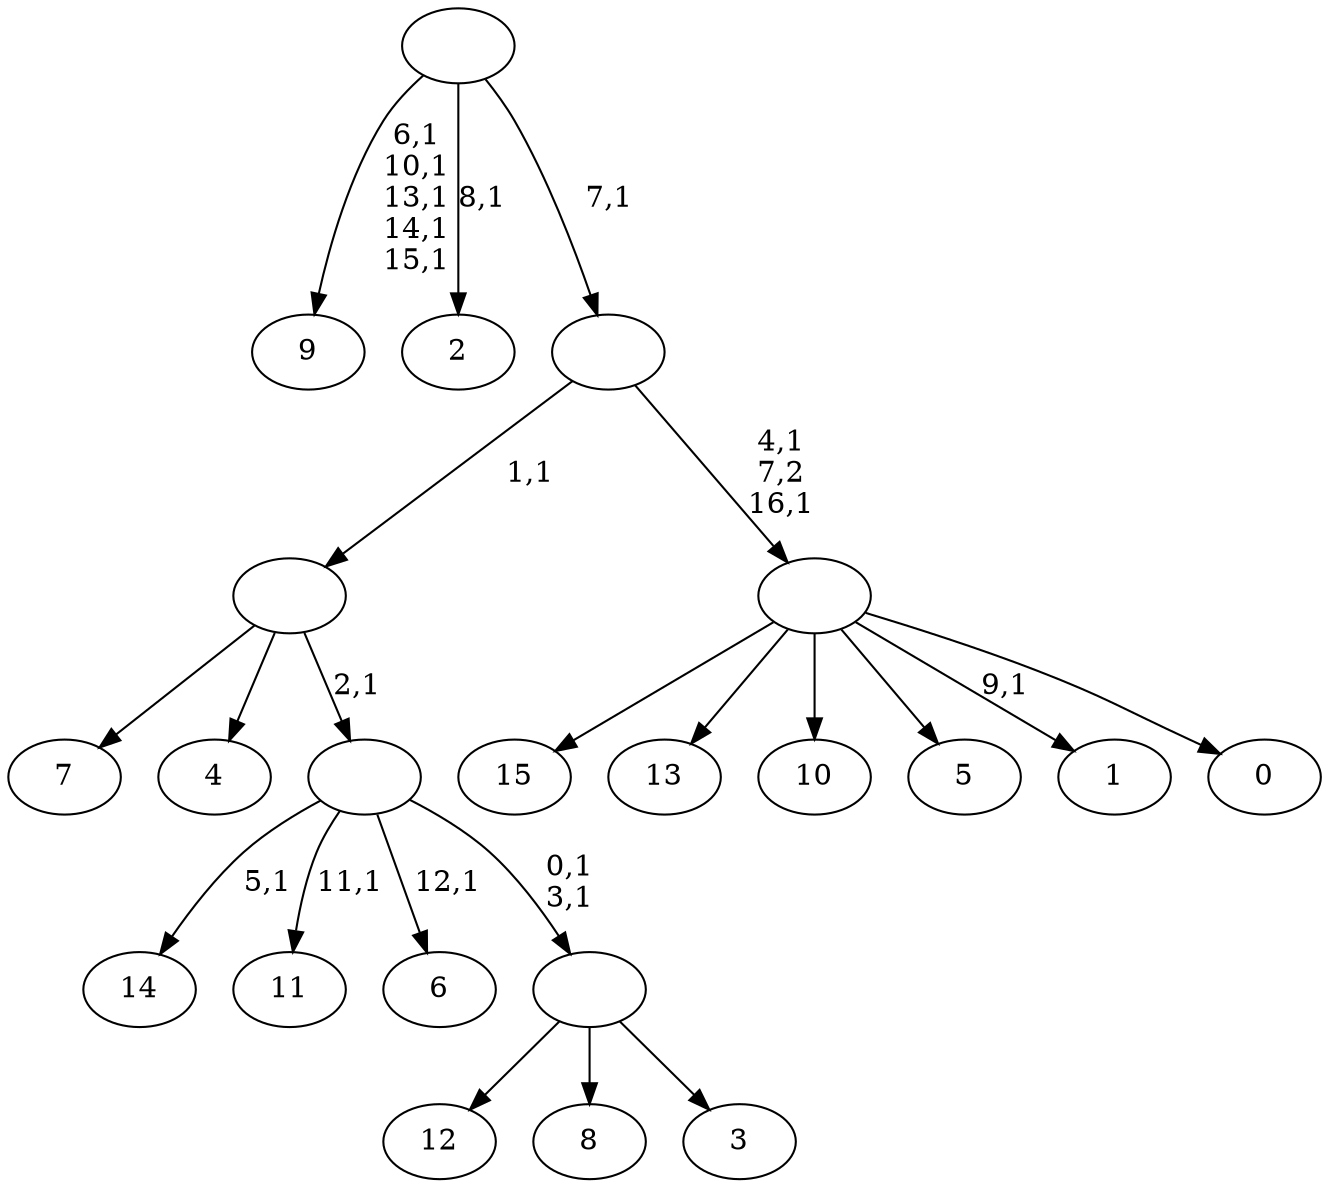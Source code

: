 digraph T {
	33 [label="15"]
	32 [label="14"]
	30 [label="13"]
	29 [label="12"]
	28 [label="11"]
	26 [label="10"]
	25 [label="9"]
	19 [label="8"]
	18 [label="7"]
	17 [label="6"]
	15 [label="5"]
	14 [label="4"]
	13 [label="3"]
	12 [label=""]
	10 [label=""]
	9 [label=""]
	8 [label="2"]
	6 [label="1"]
	4 [label="0"]
	3 [label=""]
	1 [label=""]
	0 [label=""]
	12 -> 29 [label=""]
	12 -> 19 [label=""]
	12 -> 13 [label=""]
	10 -> 12 [label="0,1\n3,1"]
	10 -> 17 [label="12,1"]
	10 -> 28 [label="11,1"]
	10 -> 32 [label="5,1"]
	9 -> 18 [label=""]
	9 -> 14 [label=""]
	9 -> 10 [label="2,1"]
	3 -> 6 [label="9,1"]
	3 -> 33 [label=""]
	3 -> 30 [label=""]
	3 -> 26 [label=""]
	3 -> 15 [label=""]
	3 -> 4 [label=""]
	1 -> 3 [label="4,1\n7,2\n16,1"]
	1 -> 9 [label="1,1"]
	0 -> 8 [label="8,1"]
	0 -> 25 [label="6,1\n10,1\n13,1\n14,1\n15,1"]
	0 -> 1 [label="7,1"]
}
